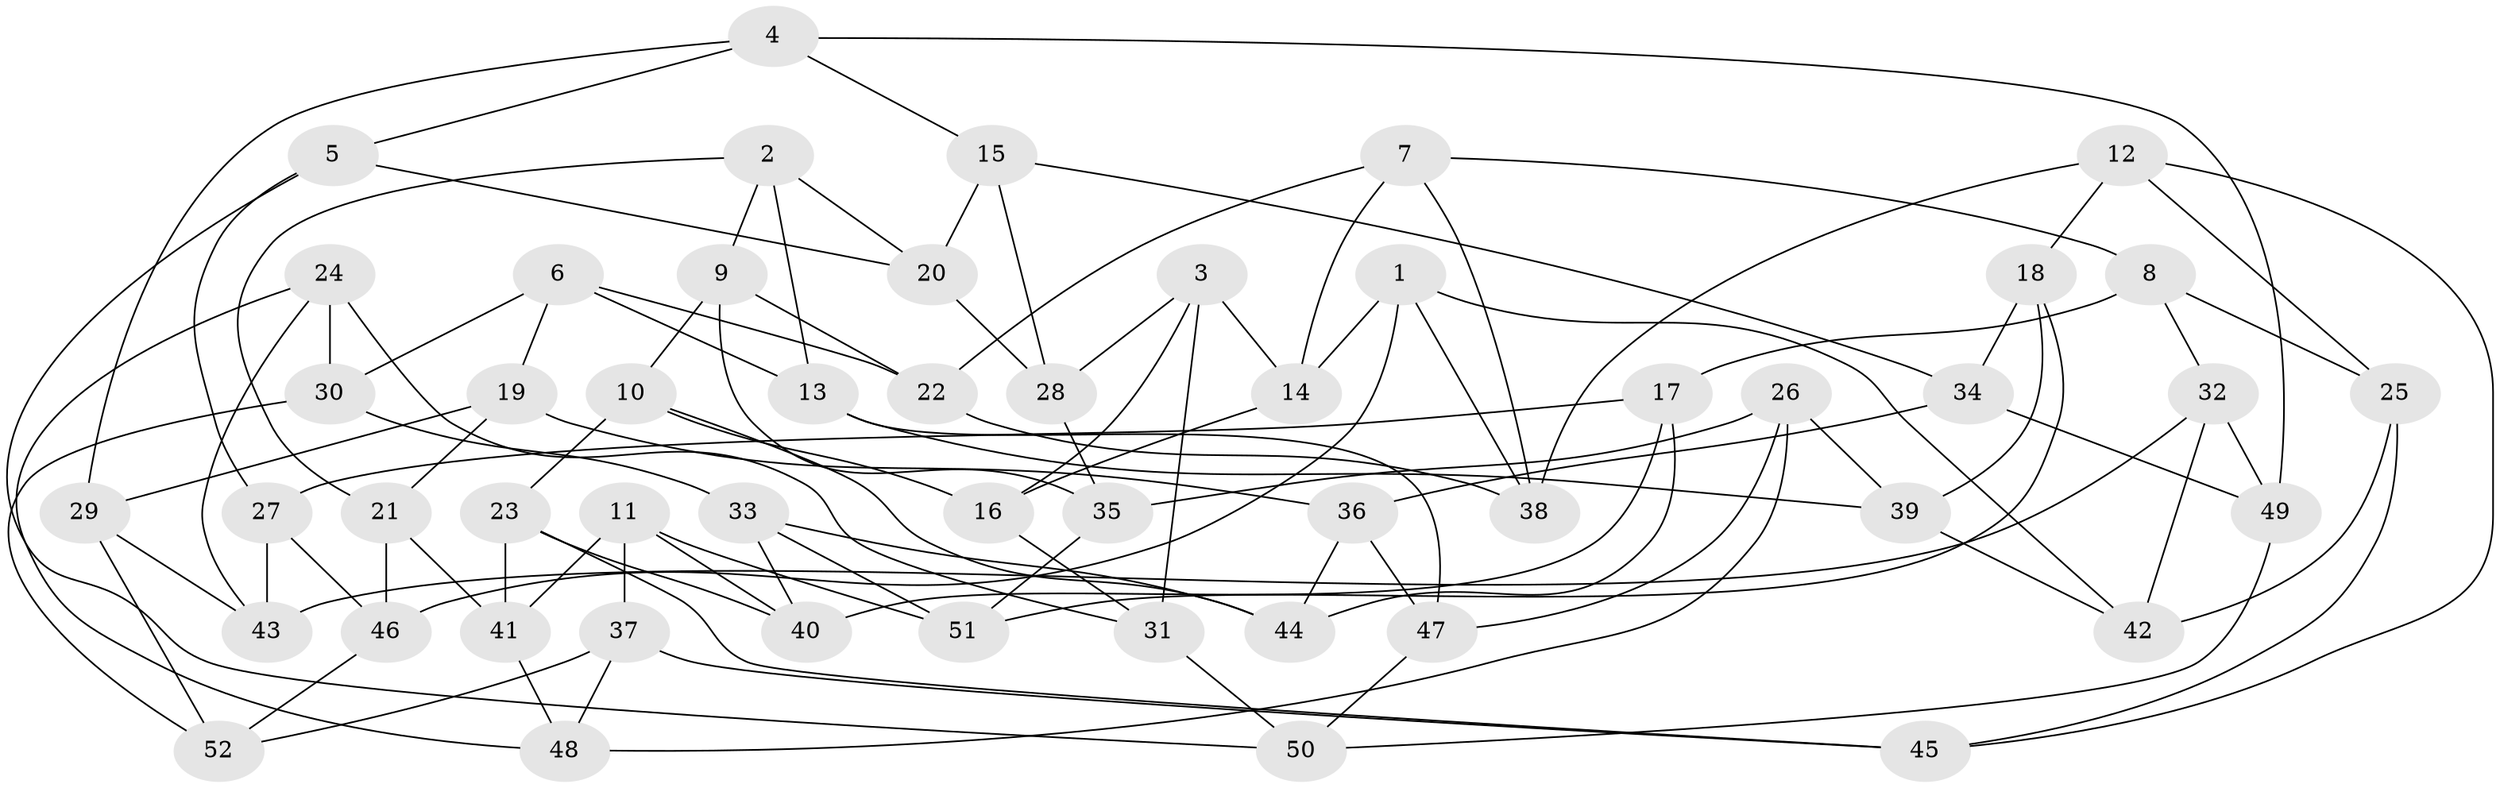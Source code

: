 // Generated by graph-tools (version 1.1) at 2025/11/02/27/25 16:11:44]
// undirected, 52 vertices, 104 edges
graph export_dot {
graph [start="1"]
  node [color=gray90,style=filled];
  1;
  2;
  3;
  4;
  5;
  6;
  7;
  8;
  9;
  10;
  11;
  12;
  13;
  14;
  15;
  16;
  17;
  18;
  19;
  20;
  21;
  22;
  23;
  24;
  25;
  26;
  27;
  28;
  29;
  30;
  31;
  32;
  33;
  34;
  35;
  36;
  37;
  38;
  39;
  40;
  41;
  42;
  43;
  44;
  45;
  46;
  47;
  48;
  49;
  50;
  51;
  52;
  1 -- 14;
  1 -- 42;
  1 -- 38;
  1 -- 46;
  2 -- 21;
  2 -- 20;
  2 -- 13;
  2 -- 9;
  3 -- 28;
  3 -- 14;
  3 -- 16;
  3 -- 31;
  4 -- 15;
  4 -- 49;
  4 -- 29;
  4 -- 5;
  5 -- 50;
  5 -- 20;
  5 -- 27;
  6 -- 30;
  6 -- 22;
  6 -- 19;
  6 -- 13;
  7 -- 22;
  7 -- 14;
  7 -- 8;
  7 -- 38;
  8 -- 25;
  8 -- 32;
  8 -- 17;
  9 -- 35;
  9 -- 22;
  9 -- 10;
  10 -- 44;
  10 -- 23;
  10 -- 16;
  11 -- 37;
  11 -- 40;
  11 -- 41;
  11 -- 51;
  12 -- 38;
  12 -- 18;
  12 -- 25;
  12 -- 45;
  13 -- 47;
  13 -- 39;
  14 -- 16;
  15 -- 34;
  15 -- 28;
  15 -- 20;
  16 -- 31;
  17 -- 27;
  17 -- 40;
  17 -- 44;
  18 -- 34;
  18 -- 51;
  18 -- 39;
  19 -- 36;
  19 -- 21;
  19 -- 29;
  20 -- 28;
  21 -- 41;
  21 -- 46;
  22 -- 38;
  23 -- 40;
  23 -- 41;
  23 -- 45;
  24 -- 31;
  24 -- 43;
  24 -- 48;
  24 -- 30;
  25 -- 45;
  25 -- 42;
  26 -- 48;
  26 -- 39;
  26 -- 35;
  26 -- 47;
  27 -- 46;
  27 -- 43;
  28 -- 35;
  29 -- 43;
  29 -- 52;
  30 -- 52;
  30 -- 33;
  31 -- 50;
  32 -- 42;
  32 -- 43;
  32 -- 49;
  33 -- 51;
  33 -- 40;
  33 -- 44;
  34 -- 36;
  34 -- 49;
  35 -- 51;
  36 -- 47;
  36 -- 44;
  37 -- 52;
  37 -- 45;
  37 -- 48;
  39 -- 42;
  41 -- 48;
  46 -- 52;
  47 -- 50;
  49 -- 50;
}
